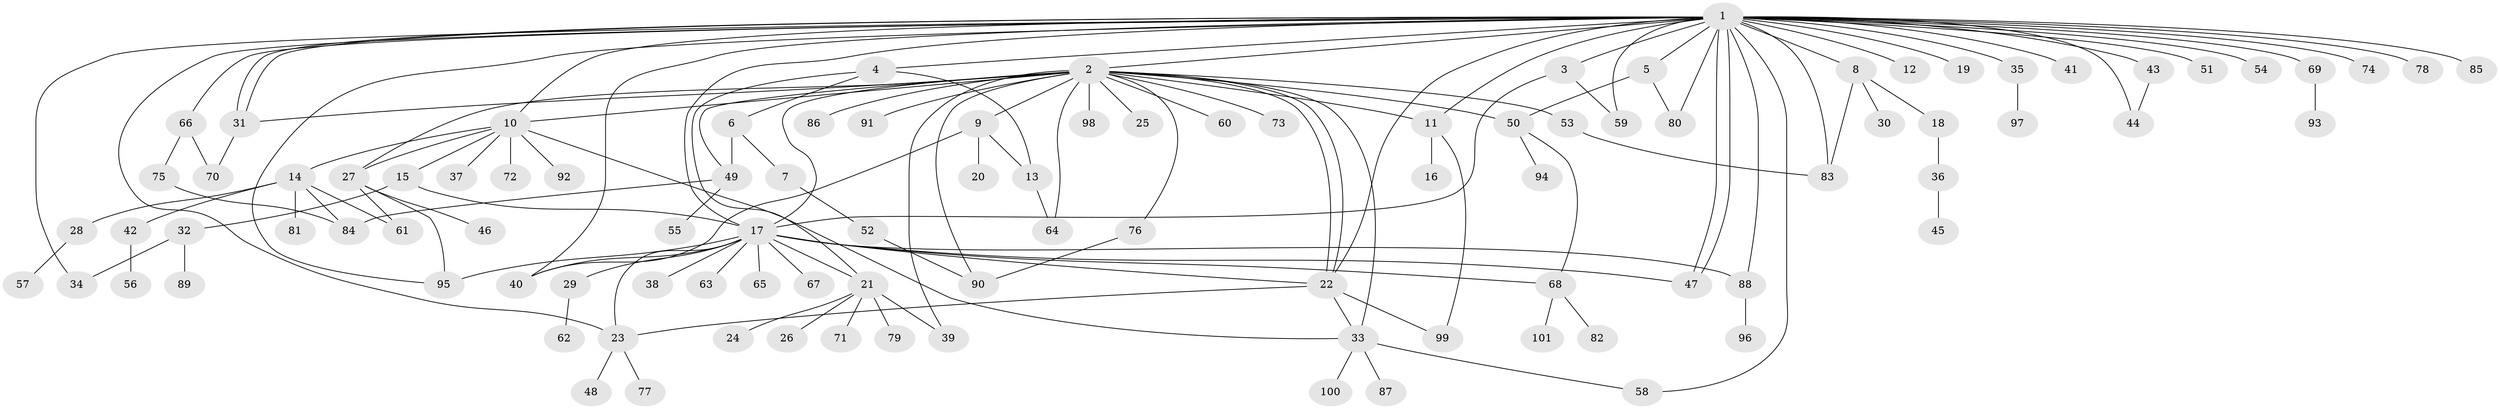 // Generated by graph-tools (version 1.1) at 2025/49/03/09/25 03:49:57]
// undirected, 101 vertices, 143 edges
graph export_dot {
graph [start="1"]
  node [color=gray90,style=filled];
  1;
  2;
  3;
  4;
  5;
  6;
  7;
  8;
  9;
  10;
  11;
  12;
  13;
  14;
  15;
  16;
  17;
  18;
  19;
  20;
  21;
  22;
  23;
  24;
  25;
  26;
  27;
  28;
  29;
  30;
  31;
  32;
  33;
  34;
  35;
  36;
  37;
  38;
  39;
  40;
  41;
  42;
  43;
  44;
  45;
  46;
  47;
  48;
  49;
  50;
  51;
  52;
  53;
  54;
  55;
  56;
  57;
  58;
  59;
  60;
  61;
  62;
  63;
  64;
  65;
  66;
  67;
  68;
  69;
  70;
  71;
  72;
  73;
  74;
  75;
  76;
  77;
  78;
  79;
  80;
  81;
  82;
  83;
  84;
  85;
  86;
  87;
  88;
  89;
  90;
  91;
  92;
  93;
  94;
  95;
  96;
  97;
  98;
  99;
  100;
  101;
  1 -- 2;
  1 -- 3;
  1 -- 4;
  1 -- 5;
  1 -- 8;
  1 -- 10;
  1 -- 11;
  1 -- 12;
  1 -- 17;
  1 -- 19;
  1 -- 22;
  1 -- 23;
  1 -- 31;
  1 -- 31;
  1 -- 34;
  1 -- 35;
  1 -- 40;
  1 -- 41;
  1 -- 43;
  1 -- 44;
  1 -- 47;
  1 -- 47;
  1 -- 51;
  1 -- 54;
  1 -- 58;
  1 -- 59;
  1 -- 66;
  1 -- 69;
  1 -- 74;
  1 -- 78;
  1 -- 80;
  1 -- 83;
  1 -- 85;
  1 -- 88;
  1 -- 95;
  2 -- 9;
  2 -- 10;
  2 -- 11;
  2 -- 17;
  2 -- 22;
  2 -- 22;
  2 -- 25;
  2 -- 27;
  2 -- 31;
  2 -- 33;
  2 -- 39;
  2 -- 49;
  2 -- 50;
  2 -- 53;
  2 -- 60;
  2 -- 64;
  2 -- 73;
  2 -- 76;
  2 -- 86;
  2 -- 90;
  2 -- 91;
  2 -- 98;
  3 -- 17;
  3 -- 59;
  4 -- 6;
  4 -- 13;
  4 -- 21;
  5 -- 50;
  5 -- 80;
  6 -- 7;
  6 -- 49;
  7 -- 52;
  8 -- 18;
  8 -- 30;
  8 -- 83;
  9 -- 13;
  9 -- 20;
  9 -- 40;
  10 -- 14;
  10 -- 15;
  10 -- 27;
  10 -- 33;
  10 -- 37;
  10 -- 72;
  10 -- 92;
  11 -- 16;
  11 -- 99;
  13 -- 64;
  14 -- 28;
  14 -- 42;
  14 -- 61;
  14 -- 81;
  14 -- 84;
  15 -- 17;
  15 -- 32;
  17 -- 21;
  17 -- 22;
  17 -- 23;
  17 -- 29;
  17 -- 38;
  17 -- 40;
  17 -- 47;
  17 -- 63;
  17 -- 65;
  17 -- 67;
  17 -- 68;
  17 -- 88;
  17 -- 95;
  18 -- 36;
  21 -- 24;
  21 -- 26;
  21 -- 39;
  21 -- 71;
  21 -- 79;
  22 -- 23;
  22 -- 33;
  22 -- 99;
  23 -- 48;
  23 -- 77;
  27 -- 46;
  27 -- 61;
  27 -- 95;
  28 -- 57;
  29 -- 62;
  31 -- 70;
  32 -- 34;
  32 -- 89;
  33 -- 58;
  33 -- 87;
  33 -- 100;
  35 -- 97;
  36 -- 45;
  42 -- 56;
  43 -- 44;
  49 -- 55;
  49 -- 84;
  50 -- 68;
  50 -- 94;
  52 -- 90;
  53 -- 83;
  66 -- 70;
  66 -- 75;
  68 -- 82;
  68 -- 101;
  69 -- 93;
  75 -- 84;
  76 -- 90;
  88 -- 96;
}
